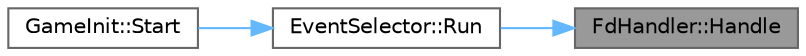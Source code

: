 digraph "FdHandler::Handle"
{
 // LATEX_PDF_SIZE
  bgcolor="transparent";
  edge [fontname=Helvetica,fontsize=10,labelfontname=Helvetica,labelfontsize=10];
  node [fontname=Helvetica,fontsize=10,shape=box,height=0.2,width=0.4];
  rankdir="RL";
  Node1 [id="Node000001",label="FdHandler::Handle",height=0.2,width=0.4,color="gray40", fillcolor="grey60", style="filled", fontcolor="black",tooltip="Абстрактный метод для обработки событий."];
  Node1 -> Node2 [id="edge1_Node000001_Node000002",dir="back",color="steelblue1",style="solid",tooltip=" "];
  Node2 [id="Node000002",label="EventSelector::Run",height=0.2,width=0.4,color="grey40", fillcolor="white", style="filled",URL="$class_event_selector.html#a9cd9f58dfd10faf5b408ee9dd19864fb",tooltip="Запускает цикл обработки событий."];
  Node2 -> Node3 [id="edge2_Node000002_Node000003",dir="back",color="steelblue1",style="solid",tooltip=" "];
  Node3 [id="Node000003",label="GameInit::Start",height=0.2,width=0.4,color="grey40", fillcolor="white", style="filled",URL="$class_game_init.html#a044dc9d28077555e45a12a6f6f21bb03",tooltip="Метод для старта инициализации игры."];
}
